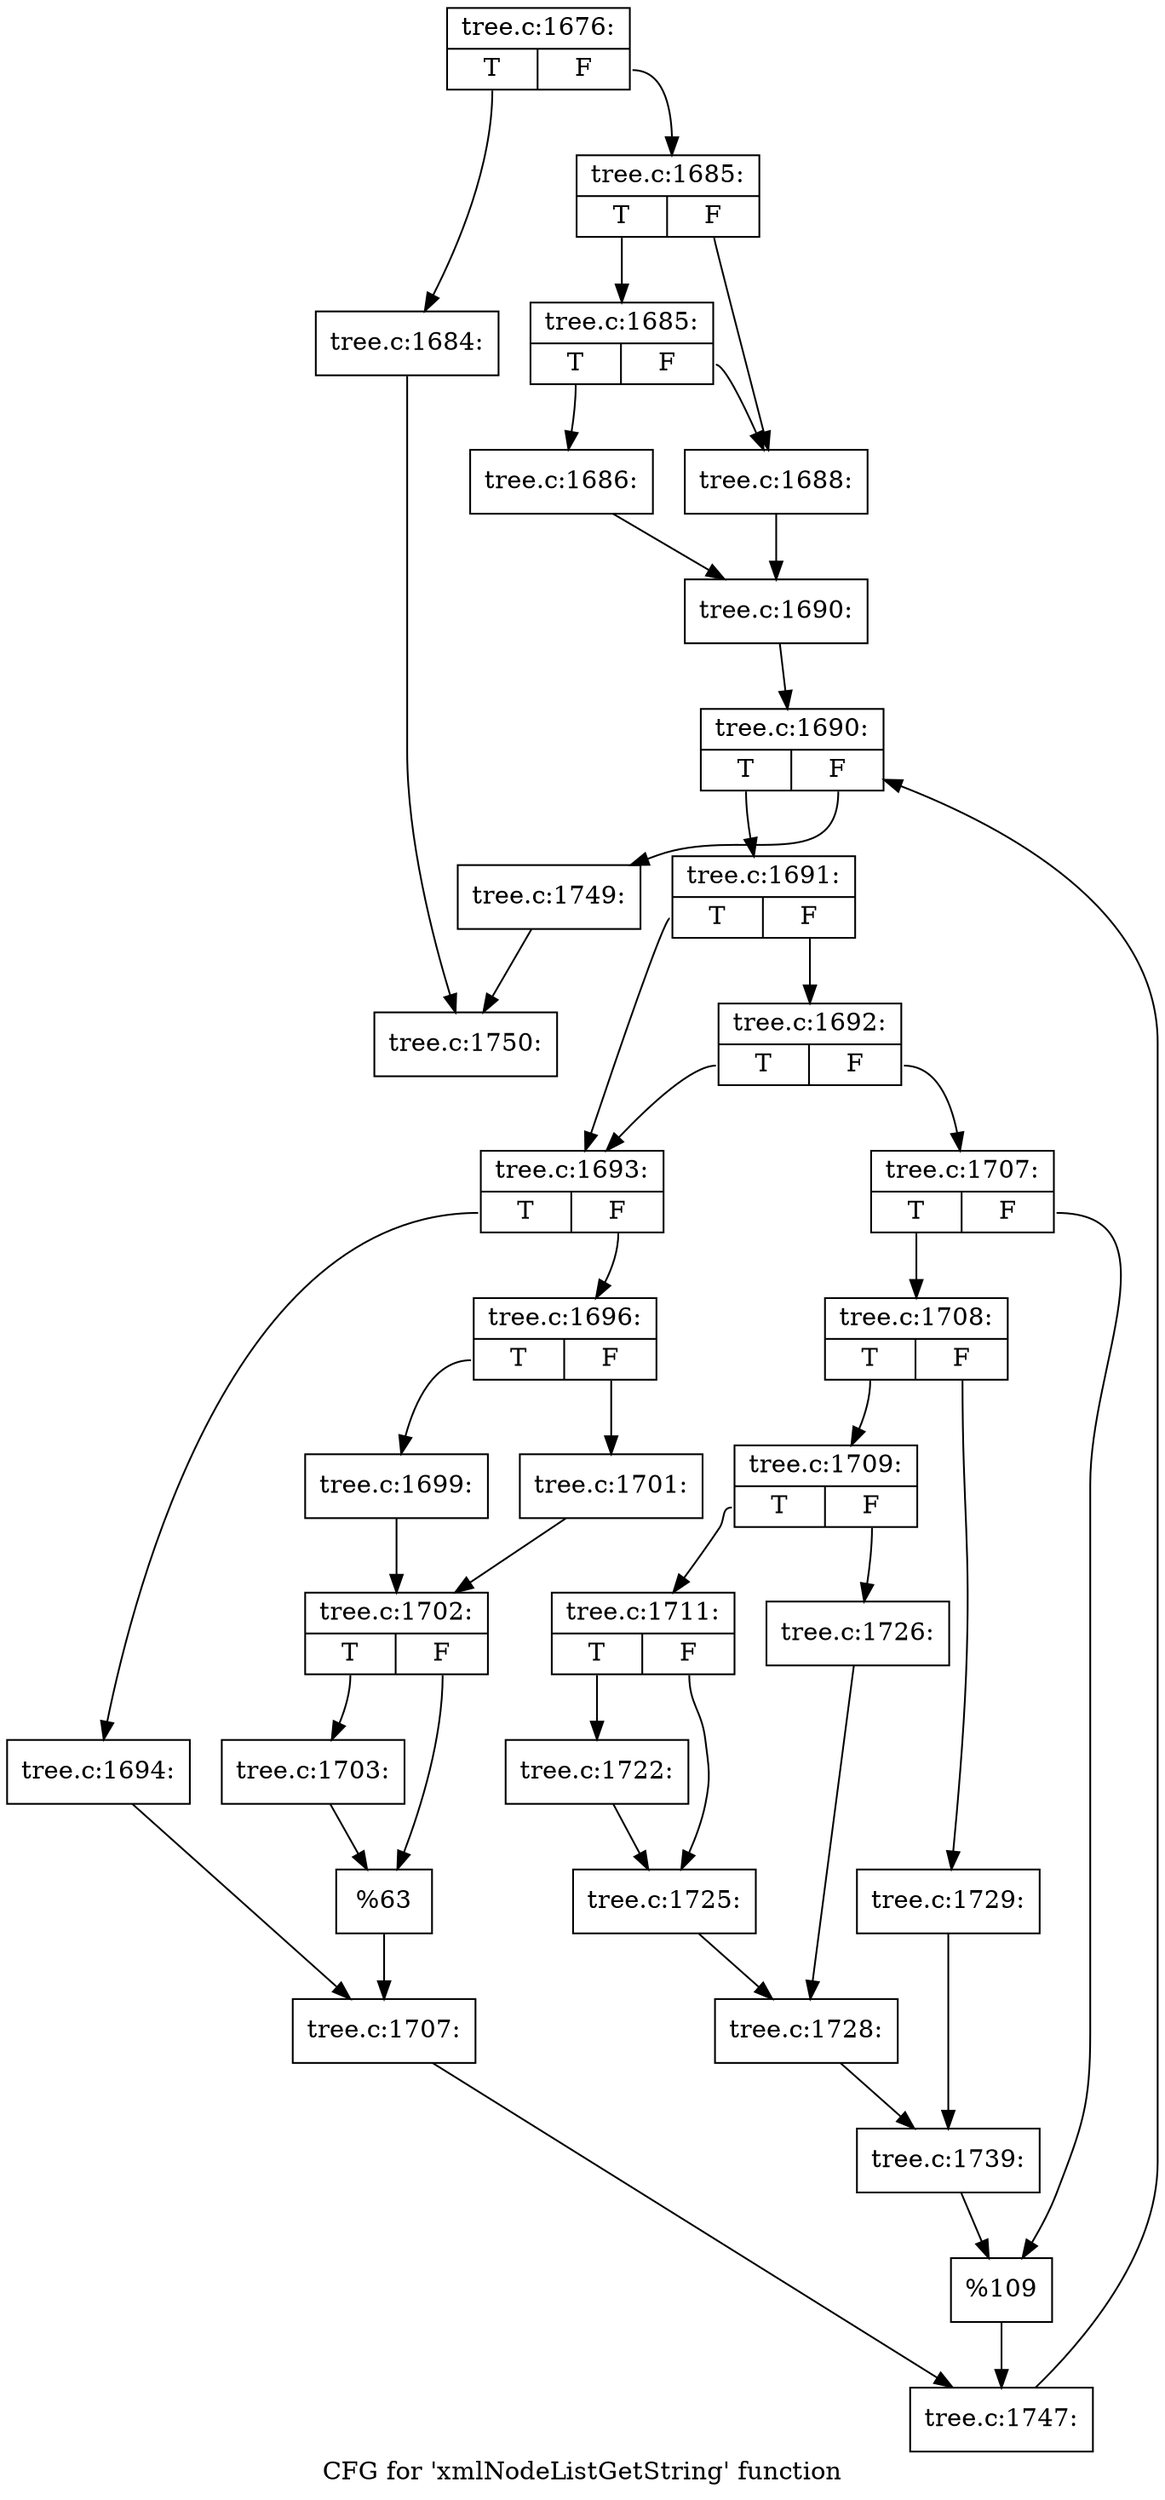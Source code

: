 digraph "CFG for 'xmlNodeListGetString' function" {
	label="CFG for 'xmlNodeListGetString' function";

	Node0x55ad0ba5cda0 [shape=record,label="{tree.c:1676:|{<s0>T|<s1>F}}"];
	Node0x55ad0ba5cda0:s0 -> Node0x55ad0ba77f10;
	Node0x55ad0ba5cda0:s1 -> Node0x55ad0ba77f60;
	Node0x55ad0ba77f10 [shape=record,label="{tree.c:1684:}"];
	Node0x55ad0ba77f10 -> Node0x55ad0ba76620;
	Node0x55ad0ba77f60 [shape=record,label="{tree.c:1685:|{<s0>T|<s1>F}}"];
	Node0x55ad0ba77f60:s0 -> Node0x55ad0ba784b0;
	Node0x55ad0ba77f60:s1 -> Node0x55ad0ba78460;
	Node0x55ad0ba784b0 [shape=record,label="{tree.c:1685:|{<s0>T|<s1>F}}"];
	Node0x55ad0ba784b0:s0 -> Node0x55ad0ba783c0;
	Node0x55ad0ba784b0:s1 -> Node0x55ad0ba78460;
	Node0x55ad0ba783c0 [shape=record,label="{tree.c:1686:}"];
	Node0x55ad0ba783c0 -> Node0x55ad0ba78410;
	Node0x55ad0ba78460 [shape=record,label="{tree.c:1688:}"];
	Node0x55ad0ba78460 -> Node0x55ad0ba78410;
	Node0x55ad0ba78410 [shape=record,label="{tree.c:1690:}"];
	Node0x55ad0ba78410 -> Node0x55ad0ba78e90;
	Node0x55ad0ba78e90 [shape=record,label="{tree.c:1690:|{<s0>T|<s1>F}}"];
	Node0x55ad0ba78e90:s0 -> Node0x55ad0ba79250;
	Node0x55ad0ba78e90:s1 -> Node0x55ad0ba79070;
	Node0x55ad0ba79250 [shape=record,label="{tree.c:1691:|{<s0>T|<s1>F}}"];
	Node0x55ad0ba79250:s0 -> Node0x55ad0ba79400;
	Node0x55ad0ba79250:s1 -> Node0x55ad0ba794f0;
	Node0x55ad0ba794f0 [shape=record,label="{tree.c:1692:|{<s0>T|<s1>F}}"];
	Node0x55ad0ba794f0:s0 -> Node0x55ad0ba79400;
	Node0x55ad0ba794f0:s1 -> Node0x55ad0ba794a0;
	Node0x55ad0ba79400 [shape=record,label="{tree.c:1693:|{<s0>T|<s1>F}}"];
	Node0x55ad0ba79400:s0 -> Node0x55ad0ba79bc0;
	Node0x55ad0ba79400:s1 -> Node0x55ad0ba79c60;
	Node0x55ad0ba79bc0 [shape=record,label="{tree.c:1694:}"];
	Node0x55ad0ba79bc0 -> Node0x55ad0ba79c10;
	Node0x55ad0ba79c60 [shape=record,label="{tree.c:1696:|{<s0>T|<s1>F}}"];
	Node0x55ad0ba79c60:s0 -> Node0x55ad0ba7ae00;
	Node0x55ad0ba79c60:s1 -> Node0x55ad0ba7aea0;
	Node0x55ad0ba7ae00 [shape=record,label="{tree.c:1699:}"];
	Node0x55ad0ba7ae00 -> Node0x55ad0ba7ae50;
	Node0x55ad0ba7aea0 [shape=record,label="{tree.c:1701:}"];
	Node0x55ad0ba7aea0 -> Node0x55ad0ba7ae50;
	Node0x55ad0ba7ae50 [shape=record,label="{tree.c:1702:|{<s0>T|<s1>F}}"];
	Node0x55ad0ba7ae50:s0 -> Node0x55ad0ba7bd20;
	Node0x55ad0ba7ae50:s1 -> Node0x55ad0ba7bd70;
	Node0x55ad0ba7bd20 [shape=record,label="{tree.c:1703:}"];
	Node0x55ad0ba7bd20 -> Node0x55ad0ba7bd70;
	Node0x55ad0ba7bd70 [shape=record,label="{%63}"];
	Node0x55ad0ba7bd70 -> Node0x55ad0ba79c10;
	Node0x55ad0ba79c10 [shape=record,label="{tree.c:1707:}"];
	Node0x55ad0ba79c10 -> Node0x55ad0ba79450;
	Node0x55ad0ba794a0 [shape=record,label="{tree.c:1707:|{<s0>T|<s1>F}}"];
	Node0x55ad0ba794a0:s0 -> Node0x55ad0ba7c730;
	Node0x55ad0ba794a0:s1 -> Node0x55ad0ba7c780;
	Node0x55ad0ba7c730 [shape=record,label="{tree.c:1708:|{<s0>T|<s1>F}}"];
	Node0x55ad0ba7c730:s0 -> Node0x55ad0ba7cc70;
	Node0x55ad0ba7c730:s1 -> Node0x55ad0ba7cd10;
	Node0x55ad0ba7cc70 [shape=record,label="{tree.c:1709:|{<s0>T|<s1>F}}"];
	Node0x55ad0ba7cc70:s0 -> Node0x55ad0ba7d3b0;
	Node0x55ad0ba7cc70:s1 -> Node0x55ad0ba7d450;
	Node0x55ad0ba7d3b0 [shape=record,label="{tree.c:1711:|{<s0>T|<s1>F}}"];
	Node0x55ad0ba7d3b0:s0 -> Node0x55ad0ba7de60;
	Node0x55ad0ba7d3b0:s1 -> Node0x55ad0ba7deb0;
	Node0x55ad0ba7de60 [shape=record,label="{tree.c:1722:}"];
	Node0x55ad0ba7de60 -> Node0x55ad0ba7deb0;
	Node0x55ad0ba7deb0 [shape=record,label="{tree.c:1725:}"];
	Node0x55ad0ba7deb0 -> Node0x55ad0ba7d400;
	Node0x55ad0ba7d450 [shape=record,label="{tree.c:1726:}"];
	Node0x55ad0ba7d450 -> Node0x55ad0ba7d400;
	Node0x55ad0ba7d400 [shape=record,label="{tree.c:1728:}"];
	Node0x55ad0ba7d400 -> Node0x55ad0ba7ccc0;
	Node0x55ad0ba7cd10 [shape=record,label="{tree.c:1729:}"];
	Node0x55ad0ba7cd10 -> Node0x55ad0ba7ccc0;
	Node0x55ad0ba7ccc0 [shape=record,label="{tree.c:1739:}"];
	Node0x55ad0ba7ccc0 -> Node0x55ad0ba7c780;
	Node0x55ad0ba7c780 [shape=record,label="{%109}"];
	Node0x55ad0ba7c780 -> Node0x55ad0ba79450;
	Node0x55ad0ba79450 [shape=record,label="{tree.c:1747:}"];
	Node0x55ad0ba79450 -> Node0x55ad0ba78e90;
	Node0x55ad0ba79070 [shape=record,label="{tree.c:1749:}"];
	Node0x55ad0ba79070 -> Node0x55ad0ba76620;
	Node0x55ad0ba76620 [shape=record,label="{tree.c:1750:}"];
}
